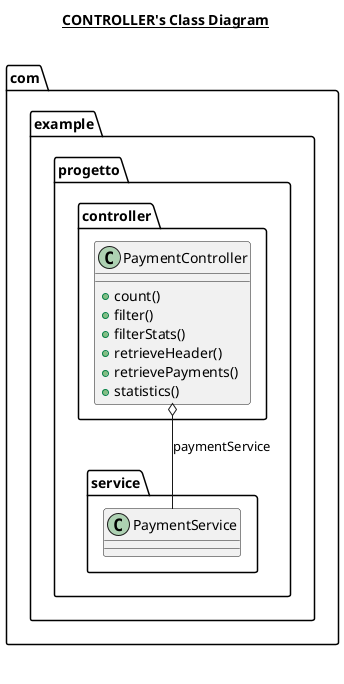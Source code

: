 @startuml

title __CONTROLLER's Class Diagram__\n

    namespace com.example.progetto {
      namespace controller {
        class com.example.progetto.controller.PaymentController {
            + count()
            + filter()
            + filterStats()
            + retrieveHeader()
            + retrievePayments()
            + statistics()
        }
    }
  }
  

  com.example.progetto.controller.PaymentController o-- com.example.progetto.service.PaymentService : paymentService


right footer


endfooter

@enduml
